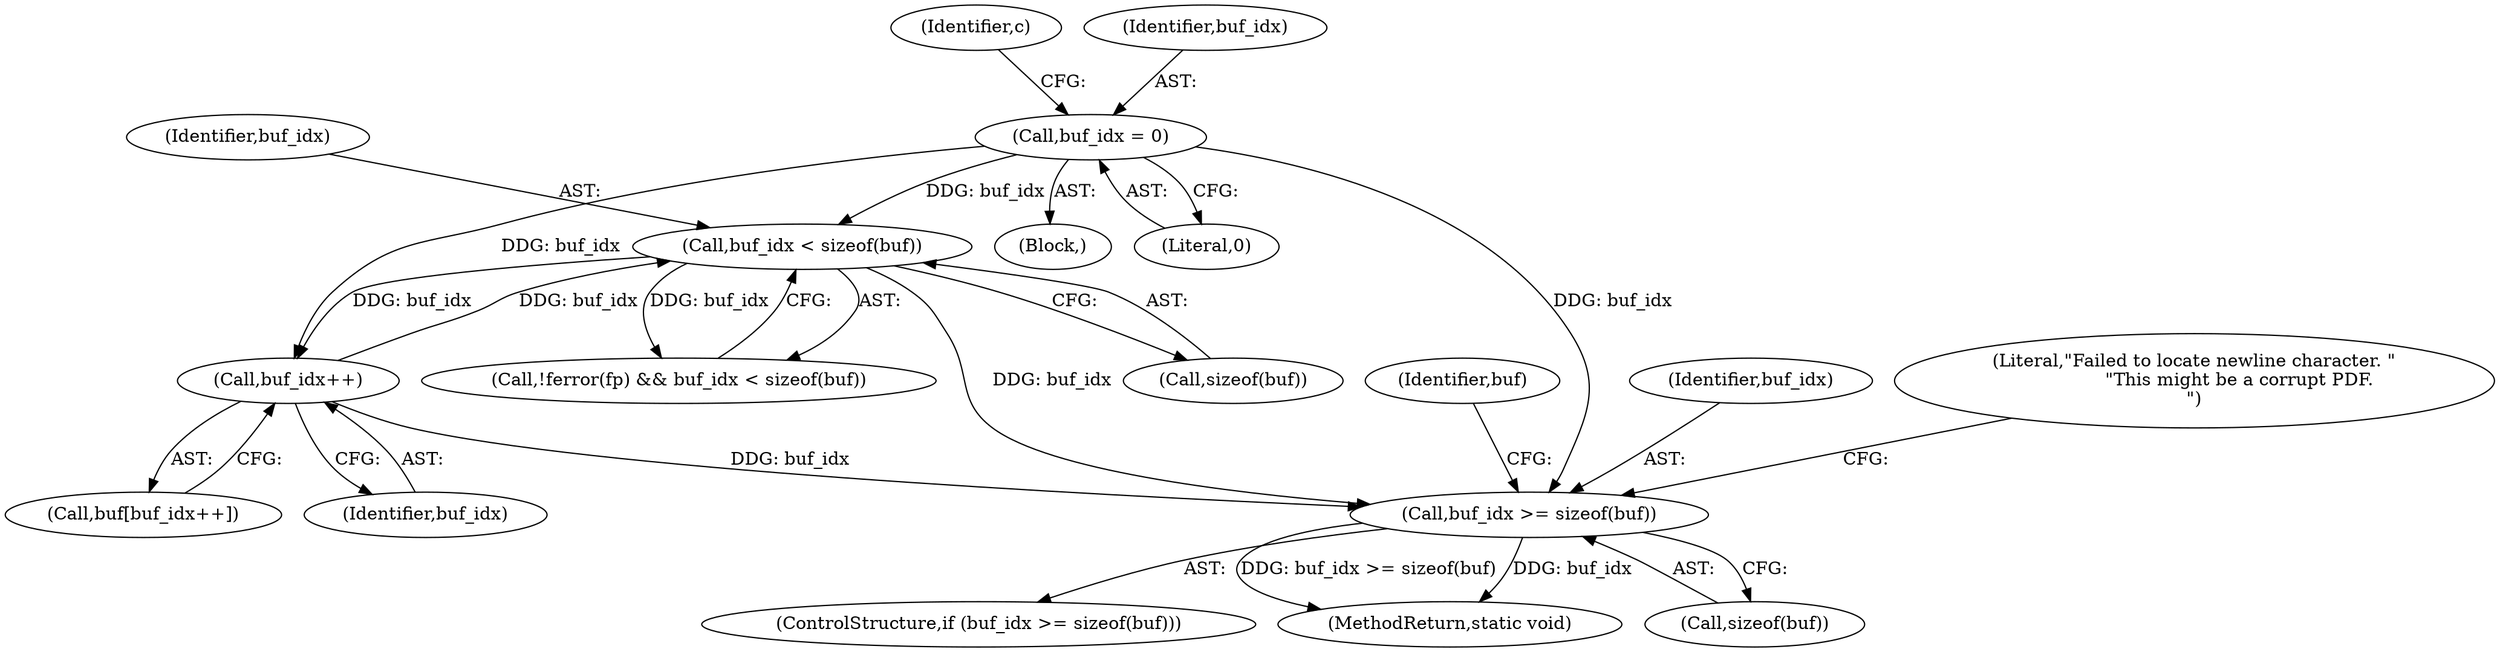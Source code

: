 digraph "0_pdfresurrect_0c4120fffa3dffe97b95c486a120eded82afe8a6_4@API" {
"1000268" [label="(Call,buf_idx >= sizeof(buf))"];
"1000232" [label="(Call,buf_idx = 0)"];
"1000252" [label="(Call,buf_idx < sizeof(buf))"];
"1000260" [label="(Call,buf_idx++)"];
"1000238" [label="(Identifier,c)"];
"1000248" [label="(Call,!ferror(fp) && buf_idx < sizeof(buf))"];
"1000258" [label="(Call,buf[buf_idx++])"];
"1000232" [label="(Call,buf_idx = 0)"];
"1000268" [label="(Call,buf_idx >= sizeof(buf))"];
"1000267" [label="(ControlStructure,if (buf_idx >= sizeof(buf)))"];
"1000253" [label="(Identifier,buf_idx)"];
"1000233" [label="(Identifier,buf_idx)"];
"1000254" [label="(Call,sizeof(buf))"];
"1000279" [label="(Identifier,buf)"];
"1000357" [label="(MethodReturn,static void)"];
"1000261" [label="(Identifier,buf_idx)"];
"1000269" [label="(Identifier,buf_idx)"];
"1000270" [label="(Call,sizeof(buf))"];
"1000260" [label="(Call,buf_idx++)"];
"1000215" [label="(Block,)"];
"1000234" [label="(Literal,0)"];
"1000274" [label="(Literal,\"Failed to locate newline character. \"\n                \"This might be a corrupt PDF.\n\")"];
"1000252" [label="(Call,buf_idx < sizeof(buf))"];
"1000268" -> "1000267"  [label="AST: "];
"1000268" -> "1000270"  [label="CFG: "];
"1000269" -> "1000268"  [label="AST: "];
"1000270" -> "1000268"  [label="AST: "];
"1000274" -> "1000268"  [label="CFG: "];
"1000279" -> "1000268"  [label="CFG: "];
"1000268" -> "1000357"  [label="DDG: buf_idx"];
"1000268" -> "1000357"  [label="DDG: buf_idx >= sizeof(buf)"];
"1000232" -> "1000268"  [label="DDG: buf_idx"];
"1000252" -> "1000268"  [label="DDG: buf_idx"];
"1000260" -> "1000268"  [label="DDG: buf_idx"];
"1000232" -> "1000215"  [label="AST: "];
"1000232" -> "1000234"  [label="CFG: "];
"1000233" -> "1000232"  [label="AST: "];
"1000234" -> "1000232"  [label="AST: "];
"1000238" -> "1000232"  [label="CFG: "];
"1000232" -> "1000252"  [label="DDG: buf_idx"];
"1000232" -> "1000260"  [label="DDG: buf_idx"];
"1000252" -> "1000248"  [label="AST: "];
"1000252" -> "1000254"  [label="CFG: "];
"1000253" -> "1000252"  [label="AST: "];
"1000254" -> "1000252"  [label="AST: "];
"1000248" -> "1000252"  [label="CFG: "];
"1000252" -> "1000248"  [label="DDG: buf_idx"];
"1000260" -> "1000252"  [label="DDG: buf_idx"];
"1000252" -> "1000260"  [label="DDG: buf_idx"];
"1000260" -> "1000258"  [label="AST: "];
"1000260" -> "1000261"  [label="CFG: "];
"1000261" -> "1000260"  [label="AST: "];
"1000258" -> "1000260"  [label="CFG: "];
}
